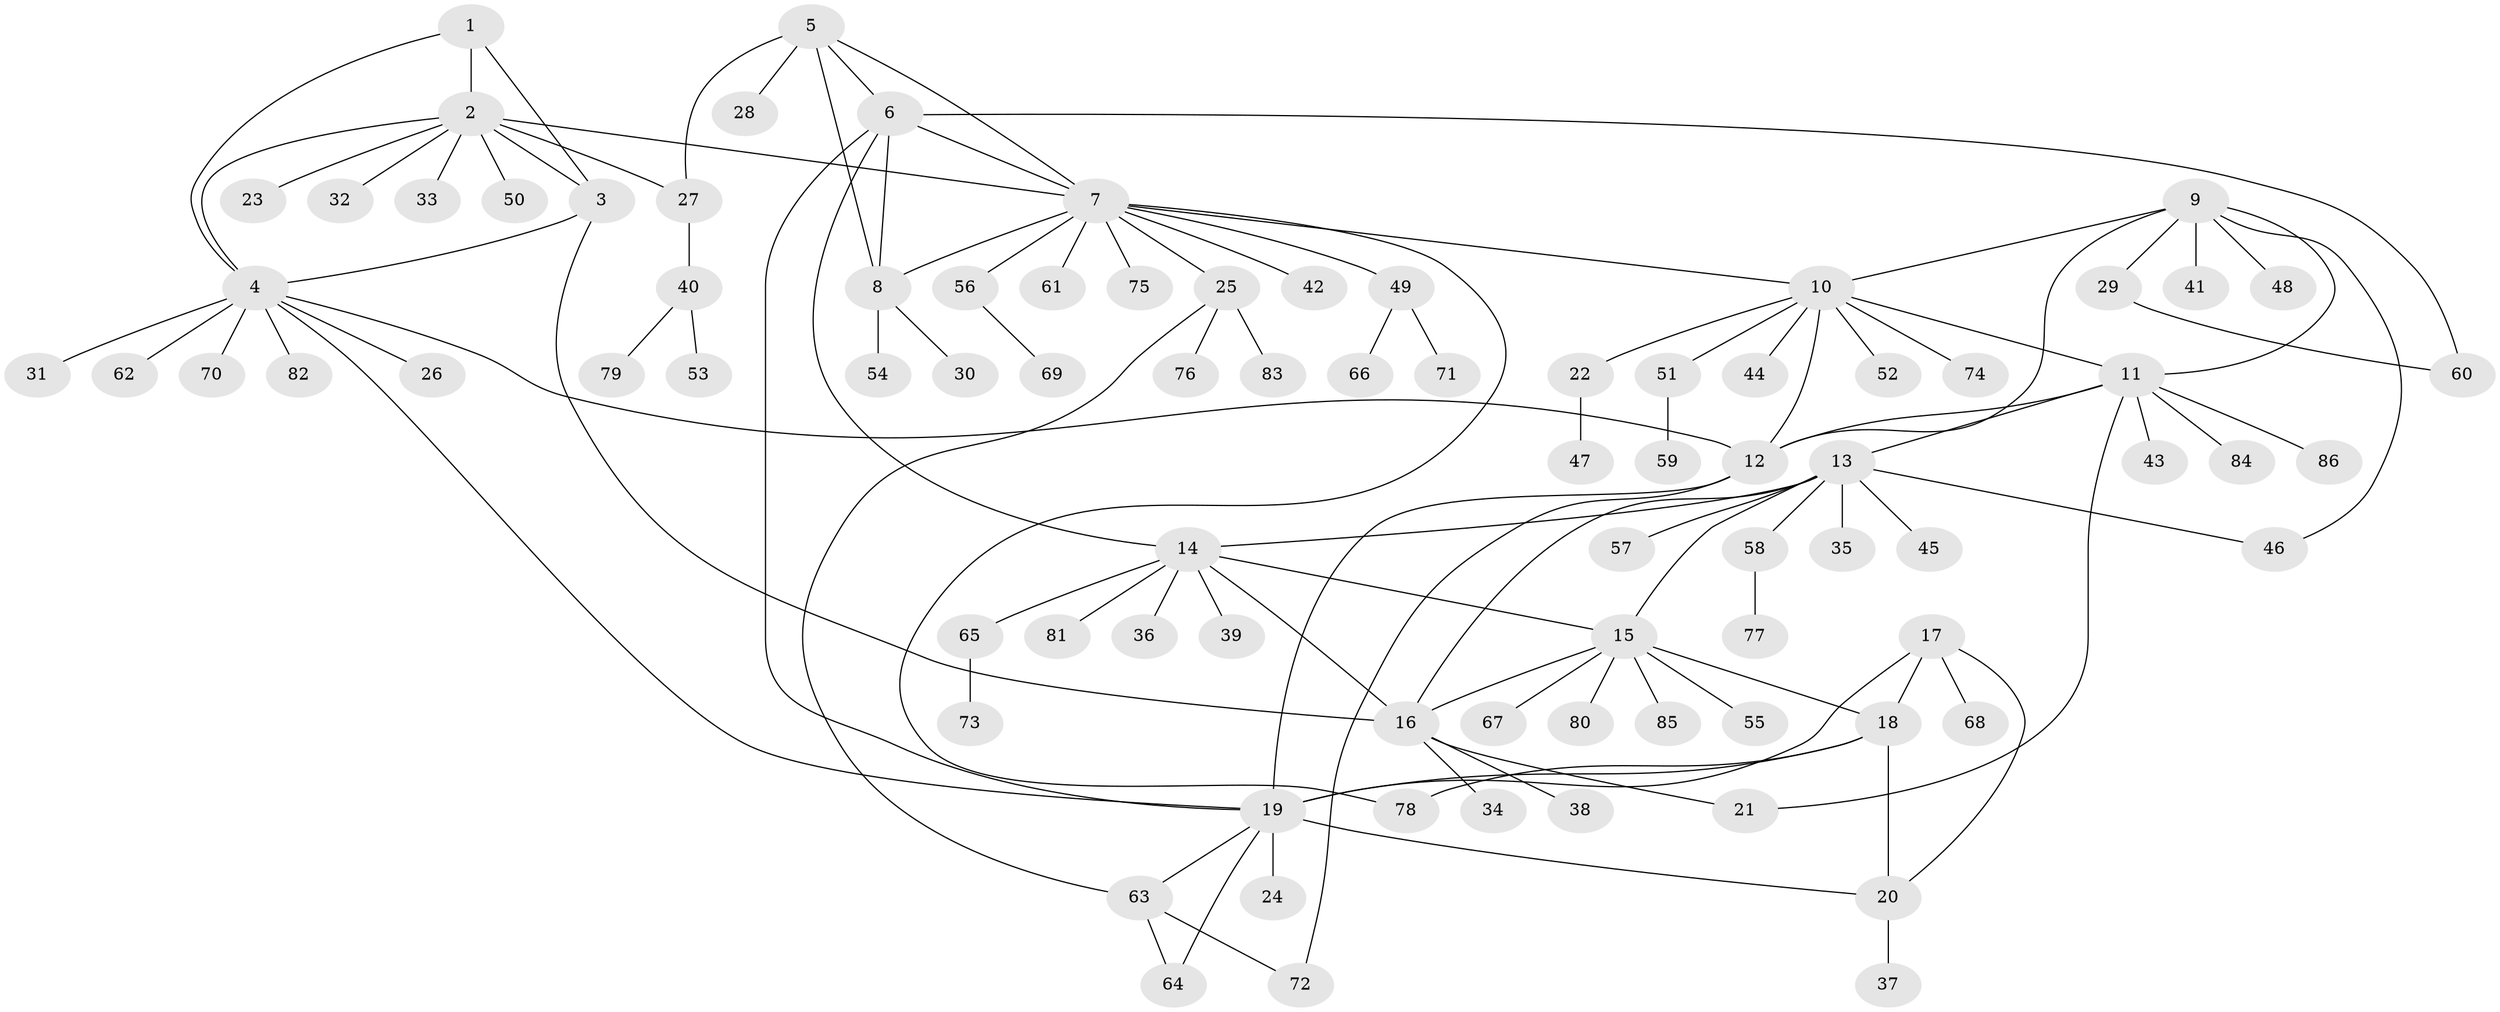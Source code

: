 // Generated by graph-tools (version 1.1) at 2025/26/03/09/25 03:26:47]
// undirected, 86 vertices, 114 edges
graph export_dot {
graph [start="1"]
  node [color=gray90,style=filled];
  1;
  2;
  3;
  4;
  5;
  6;
  7;
  8;
  9;
  10;
  11;
  12;
  13;
  14;
  15;
  16;
  17;
  18;
  19;
  20;
  21;
  22;
  23;
  24;
  25;
  26;
  27;
  28;
  29;
  30;
  31;
  32;
  33;
  34;
  35;
  36;
  37;
  38;
  39;
  40;
  41;
  42;
  43;
  44;
  45;
  46;
  47;
  48;
  49;
  50;
  51;
  52;
  53;
  54;
  55;
  56;
  57;
  58;
  59;
  60;
  61;
  62;
  63;
  64;
  65;
  66;
  67;
  68;
  69;
  70;
  71;
  72;
  73;
  74;
  75;
  76;
  77;
  78;
  79;
  80;
  81;
  82;
  83;
  84;
  85;
  86;
  1 -- 2;
  1 -- 3;
  1 -- 4;
  2 -- 3;
  2 -- 4;
  2 -- 7;
  2 -- 23;
  2 -- 27;
  2 -- 32;
  2 -- 33;
  2 -- 50;
  3 -- 4;
  3 -- 16;
  4 -- 12;
  4 -- 19;
  4 -- 26;
  4 -- 31;
  4 -- 62;
  4 -- 70;
  4 -- 82;
  5 -- 6;
  5 -- 7;
  5 -- 8;
  5 -- 27;
  5 -- 28;
  6 -- 7;
  6 -- 8;
  6 -- 14;
  6 -- 19;
  6 -- 60;
  7 -- 8;
  7 -- 10;
  7 -- 25;
  7 -- 42;
  7 -- 49;
  7 -- 56;
  7 -- 61;
  7 -- 75;
  7 -- 78;
  8 -- 30;
  8 -- 54;
  9 -- 10;
  9 -- 11;
  9 -- 12;
  9 -- 29;
  9 -- 41;
  9 -- 46;
  9 -- 48;
  10 -- 11;
  10 -- 12;
  10 -- 22;
  10 -- 44;
  10 -- 51;
  10 -- 52;
  10 -- 74;
  11 -- 12;
  11 -- 13;
  11 -- 21;
  11 -- 43;
  11 -- 84;
  11 -- 86;
  12 -- 19;
  12 -- 72;
  13 -- 14;
  13 -- 15;
  13 -- 16;
  13 -- 35;
  13 -- 45;
  13 -- 46;
  13 -- 57;
  13 -- 58;
  14 -- 15;
  14 -- 16;
  14 -- 36;
  14 -- 39;
  14 -- 65;
  14 -- 81;
  15 -- 16;
  15 -- 18;
  15 -- 55;
  15 -- 67;
  15 -- 80;
  15 -- 85;
  16 -- 21;
  16 -- 34;
  16 -- 38;
  17 -- 18;
  17 -- 19;
  17 -- 20;
  17 -- 68;
  18 -- 19;
  18 -- 20;
  18 -- 78;
  19 -- 20;
  19 -- 24;
  19 -- 63;
  19 -- 64;
  20 -- 37;
  22 -- 47;
  25 -- 63;
  25 -- 76;
  25 -- 83;
  27 -- 40;
  29 -- 60;
  40 -- 53;
  40 -- 79;
  49 -- 66;
  49 -- 71;
  51 -- 59;
  56 -- 69;
  58 -- 77;
  63 -- 64;
  63 -- 72;
  65 -- 73;
}
